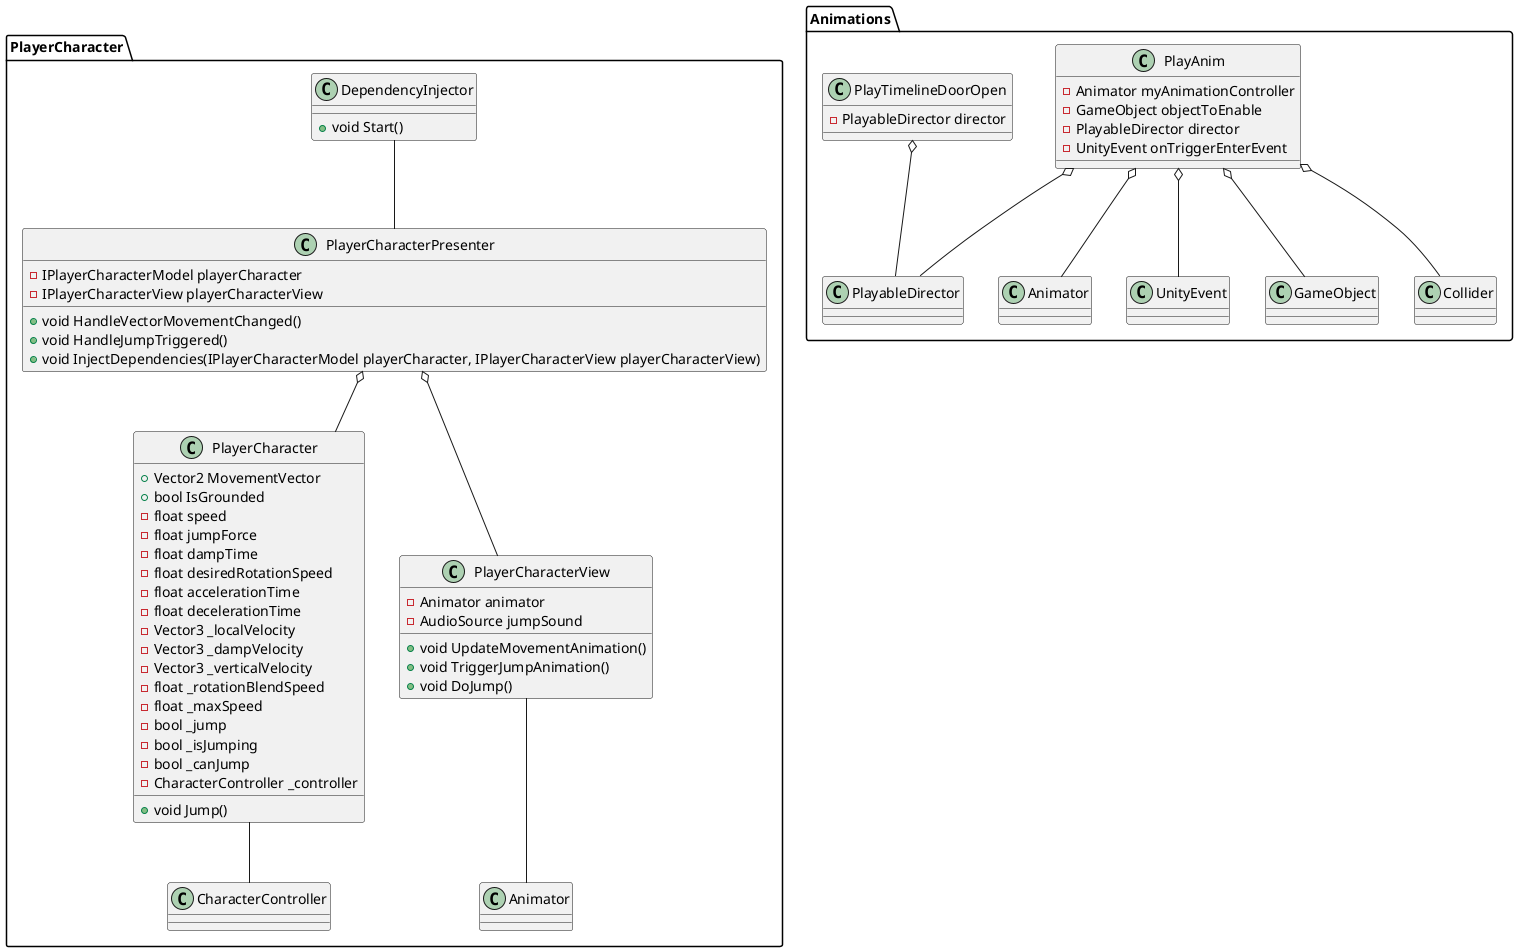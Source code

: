 ﻿@startuml

package "PlayerCharacter" {
    class PlayerCharacter {
        +Vector2 MovementVector
        +bool IsGrounded
        -float speed
        -float jumpForce
        -float dampTime
        -float desiredRotationSpeed
        -float accelerationTime
        -float decelerationTime
        -Vector3 _localVelocity
        -Vector3 _dampVelocity
        -Vector3 _verticalVelocity
        -float _rotationBlendSpeed
        -float _maxSpeed
        -bool _jump
        -bool _isJumping
        -bool _canJump
        -CharacterController _controller
        +void Jump()
    }

    class PlayerCharacterPresenter {
        -IPlayerCharacterModel playerCharacter
        -IPlayerCharacterView playerCharacterView
        +void HandleVectorMovementChanged()
        +void HandleJumpTriggered()
        +void InjectDependencies(IPlayerCharacterModel playerCharacter, IPlayerCharacterView playerCharacterView)
    }

    class PlayerCharacterView {
        -Animator animator
        -AudioSource jumpSound
        +void UpdateMovementAnimation()
        +void TriggerJumpAnimation()
        +void DoJump()
    }

    class DependencyInjector {
        +void Start()
    }

    PlayerCharacterPresenter o-- PlayerCharacter
    PlayerCharacterPresenter o-- PlayerCharacterView
    DependencyInjector -- PlayerCharacterPresenter

    PlayerCharacterView -- Animator

    PlayerCharacter -- CharacterController
}

package "Animations" {
    class PlayAnim {
        -Animator myAnimationController
        -GameObject objectToEnable
        -PlayableDirector director
        -UnityEvent onTriggerEnterEvent
    }

    class PlayTimelineDoorOpen {
        -PlayableDirector director
    }

    class Animator {
    }

    class PlayableDirector {
    }

    class UnityEvent {
    }

    class GameObject {
    }

    class Collider {
    }

    PlayAnim o-- Animator
    PlayAnim o-- GameObject
    PlayAnim o-- Collider
    PlayAnim o-- PlayableDirector
    PlayAnim o-- UnityEvent

    PlayTimelineDoorOpen o-- PlayableDirector
}

@enduml